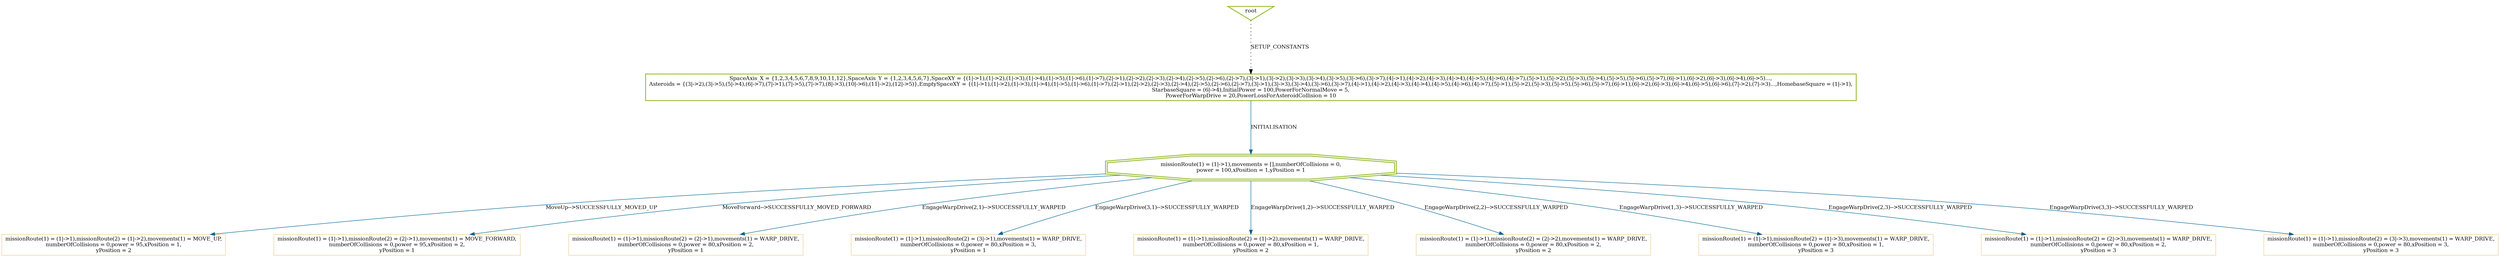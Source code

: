 digraph visited_states {
graph [nodesep=1.5, ranksep=1.5];
root [shape=invtriangle, color="#99BF38", fontsize=12, penwidth=2, label="root"];

root -> 0 [style = dotted, color = black, label="SETUP_CONSTANTS", fontsize=12];

0 [shape=box, color="#99BF38", fontsize=12, penwidth=2, label="SpaceAxis_X = \{1,2,3,4,5,6,7,8,9,10,11,12\},SpaceAxis_Y = \{1,2,3,4,5,6,7\},SpaceXY = \{(1\|-\>1),(1\|-\>2),(1\|-\>3),(1\|-\>4),(1\|-\>5),(1\|-\>6),(1\|-\>7),(2\|-\>1),(2\|-\>2),(2\|-\>3),(2\|-\>4),(2\|-\>5),(2\|-\>6),(2\|-\>7),(3\|-\>1),(3\|-\>2),(3\|-\>3),(3\|-\>4),(3\|-\>5),(3\|-\>6),(3\|-\>7),(4\|-\>1),(4\|-\>2),(4\|-\>3),(4\|-\>4),(4\|-\>5),(4\|-\>6),(4\|-\>7),(5\|-\>1),(5\|-\>2),(5\|-\>3),(5\|-\>4),(5\|-\>5),(5\|-\>6),(5\|-\>7),(6\|-\>1),(6\|-\>2),(6\|-\>3),(6\|-\>4),(6\|-\>5)...,\nAsteroids = \{(3\|-\>2),(3\|-\>5),(5\|-\>4),(6\|-\>7),(7\|-\>1),(7\|-\>5),(7\|-\>7),(8\|-\>3),(10\|-\>6),(11\|-\>2),(12\|-\>5)\},EmptySpaceXY = \{(1\|-\>1),(1\|-\>2),(1\|-\>3),(1\|-\>4),(1\|-\>5),(1\|-\>6),(1\|-\>7),(2\|-\>1),(2\|-\>2),(2\|-\>3),(2\|-\>4),(2\|-\>5),(2\|-\>6),(2\|-\>7),(3\|-\>1),(3\|-\>3),(3\|-\>4),(3\|-\>6),(3\|-\>7),(4\|-\>1),(4\|-\>2),(4\|-\>3),(4\|-\>4),(4\|-\>5),(4\|-\>6),(4\|-\>7),(5\|-\>1),(5\|-\>2),(5\|-\>3),(5\|-\>5),(5\|-\>6),(5\|-\>7),(6\|-\>1),(6\|-\>2),(6\|-\>3),(6\|-\>4),(6\|-\>5),(6\|-\>6),(7\|-\>2),(7\|-\>3)...,HomebaseSquare = (1\|-\>1),\nStarbaseSquare = (6\|-\>4),InitialPower = 100,PowerForNormalMove = 5,\nPowerForWarpDrive = 20,PowerLossForAsteroidCollision = 10"];

0 -> 1 [color = "#006391", label="INITIALISATION", fontsize=12];

1 [shape=doubleoctagon, color="#99BF38", fontsize=12, penwidth=2, label="missionRoute(1) = (1\|-\>1),movements = [],numberOfCollisions = 0,\npower = 100,xPosition = 1,yPosition = 1"];

1 -> 2 [color = "#006391", label="MoveUp--\>SUCCESSFULLY_MOVED_UP", fontsize=12];
1 -> 3 [color = "#006391", label="MoveForward--\>SUCCESSFULLY_MOVED_FORWARD", fontsize=12];
1 -> 4 [color = "#006391", label="EngageWarpDrive(2,1)--\>SUCCESSFULLY_WARPED", fontsize=12];
1 -> 5 [color = "#006391", label="EngageWarpDrive(3,1)--\>SUCCESSFULLY_WARPED", fontsize=12];
1 -> 6 [color = "#006391", label="EngageWarpDrive(1,2)--\>SUCCESSFULLY_WARPED", fontsize=12];
1 -> 7 [color = "#006391", label="EngageWarpDrive(2,2)--\>SUCCESSFULLY_WARPED", fontsize=12];
1 -> 8 [color = "#006391", label="EngageWarpDrive(1,3)--\>SUCCESSFULLY_WARPED", fontsize=12];
1 -> 9 [color = "#006391", label="EngageWarpDrive(2,3)--\>SUCCESSFULLY_WARPED", fontsize=12];
1 -> 10 [color = "#006391", label="EngageWarpDrive(3,3)--\>SUCCESSFULLY_WARPED", fontsize=12];

2 [shape=box, color="#F4E3C1", fontsize=12, penwidth=2, label="missionRoute(1) = (1\|-\>1),missionRoute(2) = (1\|-\>2),movements(1) = MOVE_UP,\nnumberOfCollisions = 0,power = 95,xPosition = 1,\nyPosition = 2"];


3 [shape=box, color="#F4E3C1", fontsize=12, penwidth=2, label="missionRoute(1) = (1\|-\>1),missionRoute(2) = (2\|-\>1),movements(1) = MOVE_FORWARD,\nnumberOfCollisions = 0,power = 95,xPosition = 2,\nyPosition = 1"];


4 [shape=box, color="#F4E3C1", fontsize=12, penwidth=2, label="missionRoute(1) = (1\|-\>1),missionRoute(2) = (2\|-\>1),movements(1) = WARP_DRIVE,\nnumberOfCollisions = 0,power = 80,xPosition = 2,\nyPosition = 1"];


5 [shape=box, color="#F4E3C1", fontsize=12, penwidth=2, label="missionRoute(1) = (1\|-\>1),missionRoute(2) = (3\|-\>1),movements(1) = WARP_DRIVE,\nnumberOfCollisions = 0,power = 80,xPosition = 3,\nyPosition = 1"];


6 [shape=box, color="#F4E3C1", fontsize=12, penwidth=2, label="missionRoute(1) = (1\|-\>1),missionRoute(2) = (1\|-\>2),movements(1) = WARP_DRIVE,\nnumberOfCollisions = 0,power = 80,xPosition = 1,\nyPosition = 2"];


7 [shape=box, color="#F4E3C1", fontsize=12, penwidth=2, label="missionRoute(1) = (1\|-\>1),missionRoute(2) = (2\|-\>2),movements(1) = WARP_DRIVE,\nnumberOfCollisions = 0,power = 80,xPosition = 2,\nyPosition = 2"];


8 [shape=box, color="#F4E3C1", fontsize=12, penwidth=2, label="missionRoute(1) = (1\|-\>1),missionRoute(2) = (1\|-\>3),movements(1) = WARP_DRIVE,\nnumberOfCollisions = 0,power = 80,xPosition = 1,\nyPosition = 3"];


9 [shape=box, color="#F4E3C1", fontsize=12, penwidth=2, label="missionRoute(1) = (1\|-\>1),missionRoute(2) = (2\|-\>3),movements(1) = WARP_DRIVE,\nnumberOfCollisions = 0,power = 80,xPosition = 2,\nyPosition = 3"];


10 [shape=box, color="#F4E3C1", fontsize=12, penwidth=2, label="missionRoute(1) = (1\|-\>1),missionRoute(2) = (3\|-\>3),movements(1) = WARP_DRIVE,\nnumberOfCollisions = 0,power = 80,xPosition = 3,\nyPosition = 3"];


}
